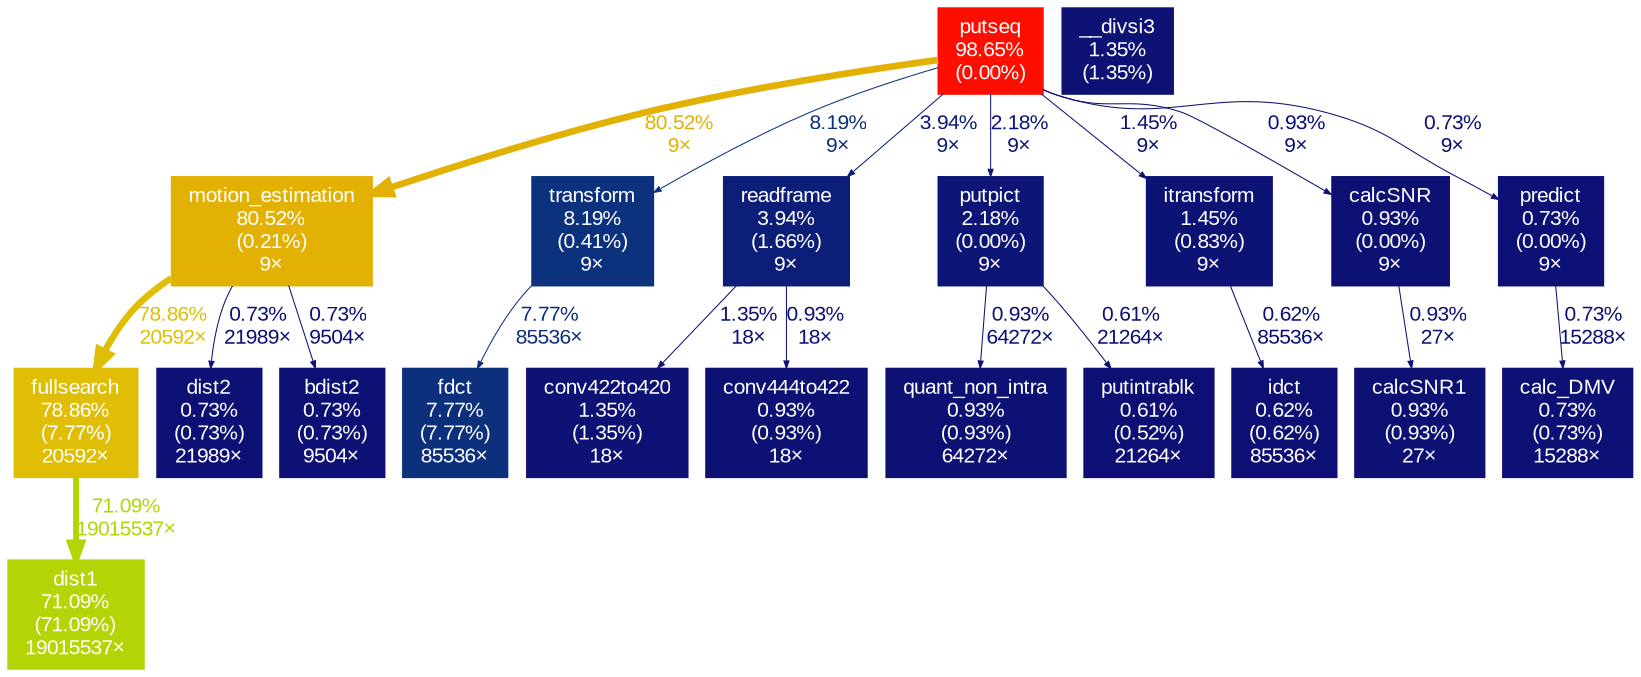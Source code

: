 digraph {
	graph [fontname=Arial, nodesep=0.125, ranksep=0.25];
	node [fontcolor=white, fontname=Arial, height=0, shape=box, style=filled, width=0];
	edge [fontname=Arial];
	1 [color="#fd0e00", fontcolor="#ffffff", fontsize="10.00", label="putseq\n98.65%\n(0.00%)"];
	1 -> 2 [arrowsize="0.90", color="#e2b104", fontcolor="#e2b104", fontsize="10.00", label="80.52%\n9×", labeldistance="3.22", penwidth="3.22"];
	1 -> 5 [arrowsize="0.35", color="#0d327d", fontcolor="#0d327d", fontsize="10.00", label="8.19%\n9×", labeldistance="0.50", penwidth="0.50"];
	1 -> 7 [arrowsize="0.35", color="#0d1e78", fontcolor="#0d1e78", fontsize="10.00", label="3.94%\n9×", labeldistance="0.50", penwidth="0.50"];
	1 -> 8 [arrowsize="0.35", color="#0d1676", fontcolor="#0d1676", fontsize="10.00", label="2.18%\n9×", labeldistance="0.50", penwidth="0.50"];
	1 -> 9 [arrowsize="0.35", color="#0d1375", fontcolor="#0d1375", fontsize="10.00", label="1.45%\n9×", labeldistance="0.50", penwidth="0.50"];
	1 -> 15 [arrowsize="0.35", color="#0d1174", fontcolor="#0d1174", fontsize="10.00", label="0.93%\n9×", labeldistance="0.50", penwidth="0.50"];
	1 -> 19 [arrowsize="0.35", color="#0d1074", fontcolor="#0d1074", fontsize="10.00", label="0.73%\n9×", labeldistance="0.50", penwidth="0.50"];
	2 [color="#e2b104", fontcolor="#ffffff", fontsize="10.00", label="motion_estimation\n80.52%\n(0.21%)\n9×"];
	2 -> 3 [arrowsize="0.89", color="#dfbe05", fontcolor="#dfbe05", fontsize="10.00", label="78.86%\n20592×", labeldistance="3.15", penwidth="3.15"];
	2 -> 16 [arrowsize="0.35", color="#0d1074", fontcolor="#0d1074", fontsize="10.00", label="0.73%\n21989×", labeldistance="0.50", penwidth="0.50"];
	2 -> 18 [arrowsize="0.35", color="#0d1074", fontcolor="#0d1074", fontsize="10.00", label="0.73%\n9504×", labeldistance="0.50", penwidth="0.50"];
	3 [color="#dfbe05", fontcolor="#ffffff", fontsize="10.00", label="fullsearch\n78.86%\n(7.77%)\n20592×"];
	3 -> 4 [arrowsize="0.84", color="#b4d406", fontcolor="#b4d406", fontsize="10.00", label="71.09%\n19015537×", labeldistance="2.84", penwidth="2.84"];
	4 [color="#b4d406", fontcolor="#ffffff", fontsize="10.00", label="dist1\n71.09%\n(71.09%)\n19015537×"];
	5 [color="#0d327d", fontcolor="#ffffff", fontsize="10.00", label="transform\n8.19%\n(0.41%)\n9×"];
	5 -> 6 [arrowsize="0.35", color="#0d307d", fontcolor="#0d307d", fontsize="10.00", label="7.77%\n85536×", labeldistance="0.50", penwidth="0.50"];
	6 [color="#0d307d", fontcolor="#ffffff", fontsize="10.00", label="fdct\n7.77%\n(7.77%)\n85536×"];
	7 [color="#0d1e78", fontcolor="#ffffff", fontsize="10.00", label="readframe\n3.94%\n(1.66%)\n9×"];
	7 -> 10 [arrowsize="0.35", color="#0d1274", fontcolor="#0d1274", fontsize="10.00", label="1.35%\n18×", labeldistance="0.50", penwidth="0.50"];
	7 -> 14 [arrowsize="0.35", color="#0d1174", fontcolor="#0d1174", fontsize="10.00", label="0.93%\n18×", labeldistance="0.50", penwidth="0.50"];
	8 [color="#0d1676", fontcolor="#ffffff", fontsize="10.00", label="putpict\n2.18%\n(0.00%)\n9×"];
	8 -> 12 [arrowsize="0.35", color="#0d1174", fontcolor="#0d1174", fontsize="10.00", label="0.93%\n64272×", labeldistance="0.50", penwidth="0.50"];
	8 -> 21 [arrowsize="0.35", color="#0d0f74", fontcolor="#0d0f74", fontsize="10.00", label="0.61%\n21264×", labeldistance="0.50", penwidth="0.50"];
	9 [color="#0d1375", fontcolor="#ffffff", fontsize="10.00", label="itransform\n1.45%\n(0.83%)\n9×"];
	9 -> 20 [arrowsize="0.35", color="#0d0f74", fontcolor="#0d0f74", fontsize="10.00", label="0.62%\n85536×", labeldistance="0.50", penwidth="0.50"];
	10 [color="#0d1274", fontcolor="#ffffff", fontsize="10.00", label="conv422to420\n1.35%\n(1.35%)\n18×"];
	11 [color="#0d1274", fontcolor="#ffffff", fontsize="10.00", label="__divsi3\n1.35%\n(1.35%)"];
	12 [color="#0d1174", fontcolor="#ffffff", fontsize="10.00", label="quant_non_intra\n0.93%\n(0.93%)\n64272×"];
	13 [color="#0d1174", fontcolor="#ffffff", fontsize="10.00", label="calcSNR1\n0.93%\n(0.93%)\n27×"];
	14 [color="#0d1174", fontcolor="#ffffff", fontsize="10.00", label="conv444to422\n0.93%\n(0.93%)\n18×"];
	15 [color="#0d1174", fontcolor="#ffffff", fontsize="10.00", label="calcSNR\n0.93%\n(0.00%)\n9×"];
	15 -> 13 [arrowsize="0.35", color="#0d1174", fontcolor="#0d1174", fontsize="10.00", label="0.93%\n27×", labeldistance="0.50", penwidth="0.50"];
	16 [color="#0d1074", fontcolor="#ffffff", fontsize="10.00", label="dist2\n0.73%\n(0.73%)\n21989×"];
	17 [color="#0d1074", fontcolor="#ffffff", fontsize="10.00", label="calc_DMV\n0.73%\n(0.73%)\n15288×"];
	18 [color="#0d1074", fontcolor="#ffffff", fontsize="10.00", label="bdist2\n0.73%\n(0.73%)\n9504×"];
	19 [color="#0d1074", fontcolor="#ffffff", fontsize="10.00", label="predict\n0.73%\n(0.00%)\n9×"];
	19 -> 17 [arrowsize="0.35", color="#0d1074", fontcolor="#0d1074", fontsize="10.00", label="0.73%\n15288×", labeldistance="0.50", penwidth="0.50"];
	20 [color="#0d0f74", fontcolor="#ffffff", fontsize="10.00", label="idct\n0.62%\n(0.62%)\n85536×"];
	21 [color="#0d0f74", fontcolor="#ffffff", fontsize="10.00", label="putintrablk\n0.61%\n(0.52%)\n21264×"];
}
